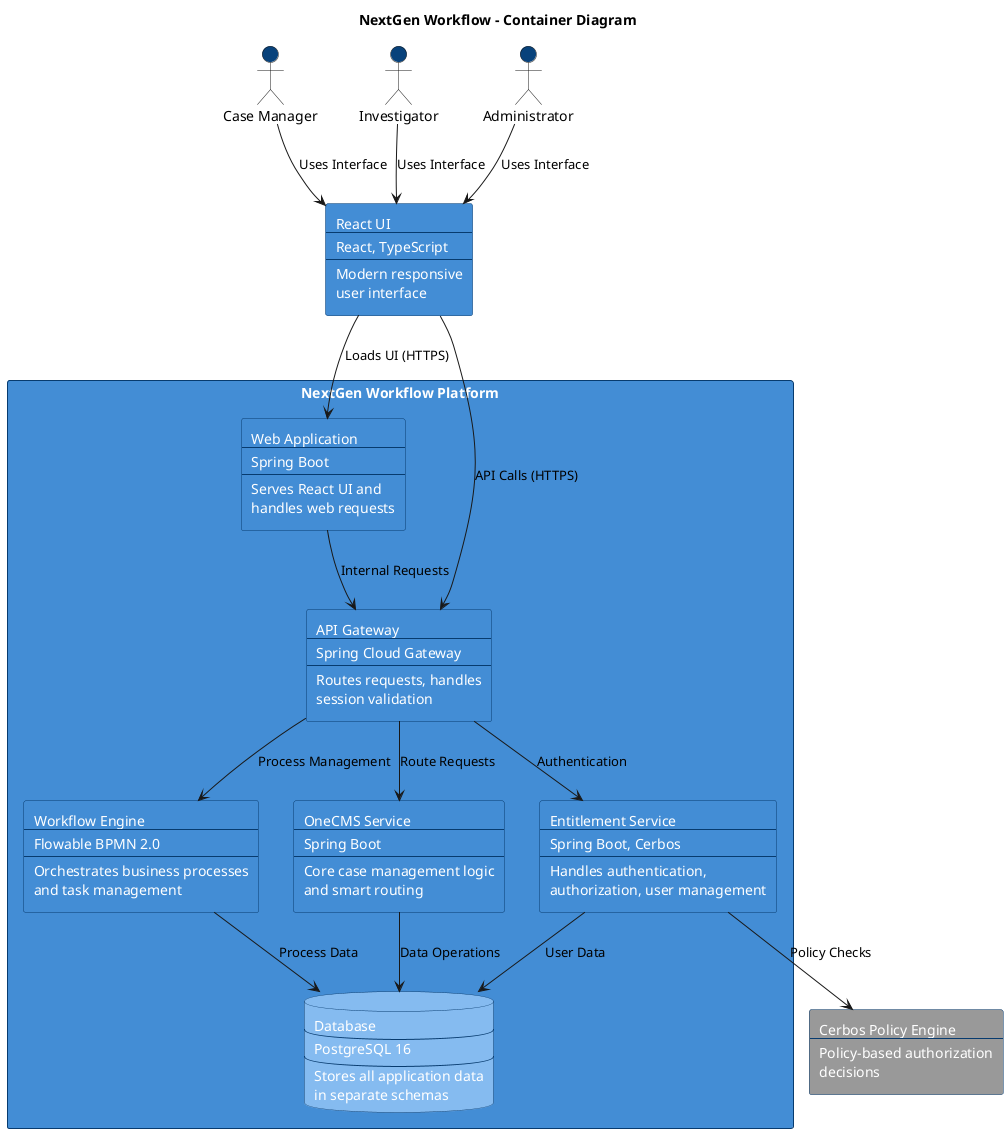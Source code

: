 @startuml NextGenWorkflowContainerDiagram

title NextGen Workflow - Container Diagram

!define PERSON_COLOR #08427B
!define SYSTEM_COLOR #1168BD
!define CONTAINER_COLOR #438DD5
!define DATABASE_COLOR #85BBF0
!define EXTERNAL_COLOR #999999

skinparam rectangle {
    BackgroundColor CONTAINER_COLOR
    BorderColor #073B6F
    FontColor white
}

skinparam database {
    BackgroundColor DATABASE_COLOR
    BorderColor #073B6F
    FontColor white
}

actor "Case Manager" as user PERSON_COLOR
actor "Investigator" as investigator PERSON_COLOR
actor "Administrator" as admin PERSON_COLOR

rectangle "React UI\n--\nReact, TypeScript\n--\nModern responsive\nuser interface" as reactui

rectangle "NextGen Workflow Platform" as nextgen {
    rectangle "Web Application\n--\nSpring Boot\n--\nServes React UI and\nhandles web requests" as webapp
    rectangle "API Gateway\n--\nSpring Cloud Gateway\n--\nRoutes requests, handles\nsession validation" as gateway
    
    rectangle "Entitlement Service\n--\nSpring Boot, Cerbos\n--\nHandles authentication,\nauthorization, user management" as entitlement
    rectangle "Workflow Engine\n--\nFlowable BPMN 2.0\n--\nOrchestrates business processes\nand task management" as workflow
    rectangle "OneCMS Service\n--\nSpring Boot\n--\nCore case management logic\nand smart routing" as onecms
    
    database "Database\n--\nPostgreSQL 16\n--\nStores all application data\nin separate schemas" as postgres
}

rectangle "Cerbos Policy Engine\n--\nPolicy-based authorization\ndecisions" as cerbos EXTERNAL_COLOR

' User interactions
user --> reactui : Uses Interface
investigator --> reactui : Uses Interface
admin --> reactui : Uses Interface

' Frontend to backend
reactui --> webapp : Loads UI (HTTPS)
reactui --> gateway : API Calls (HTTPS)

' Main application flow
webapp --> gateway : Internal Requests
gateway --> onecms : Route Requests
gateway --> entitlement : Authentication
gateway --> workflow : Process Management

' Core service interactions
onecms --> postgres : Data Operations
workflow --> postgres : Process Data
entitlement --> postgres : User Data
entitlement --> cerbos : Policy Checks

@enduml